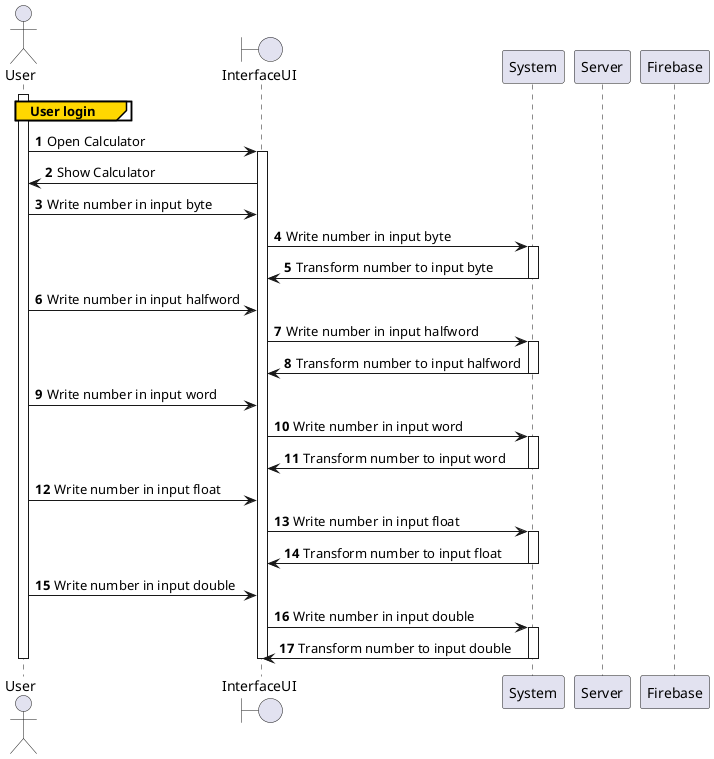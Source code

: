 @startuml
'https://plantuml.com/sequence-diagram

autonumber

actor User
boundary InterfaceUI
participant System
participant Server
participant Firebase

activate User
group#Gold User login

end
User -> InterfaceUI: Open Calculator
activate InterfaceUI
User <- InterfaceUI: Show Calculator

User -> InterfaceUI: Write number in input byte
InterfaceUI -> System: Write number in input byte
activate System
InterfaceUI <- System: Transform number to input byte
deactivate System


User -> InterfaceUI: Write number in input halfword
InterfaceUI -> System: Write number in input halfword
activate System
InterfaceUI <- System: Transform number to input halfword
deactivate System


User -> InterfaceUI: Write number in input word
InterfaceUI -> System: Write number in input word
activate System
InterfaceUI <- System: Transform number to input word
deactivate System


User -> InterfaceUI: Write number in input float
InterfaceUI -> System: Write number in input float
activate System
InterfaceUI <- System: Transform number to input float
deactivate System


User -> InterfaceUI: Write number in input double
InterfaceUI -> System: Write number in input double
activate System
InterfaceUI <- System: Transform number to input double
deactivate System


deactivate InterfaceUI
deactivate User

@enduml
